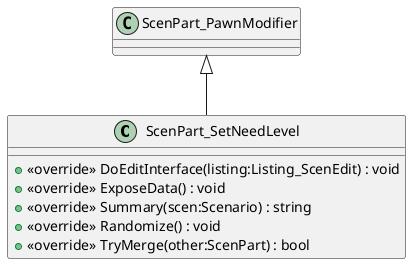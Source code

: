 @startuml
class ScenPart_SetNeedLevel {
    + <<override>> DoEditInterface(listing:Listing_ScenEdit) : void
    + <<override>> ExposeData() : void
    + <<override>> Summary(scen:Scenario) : string
    + <<override>> Randomize() : void
    + <<override>> TryMerge(other:ScenPart) : bool
}
ScenPart_PawnModifier <|-- ScenPart_SetNeedLevel
@enduml
